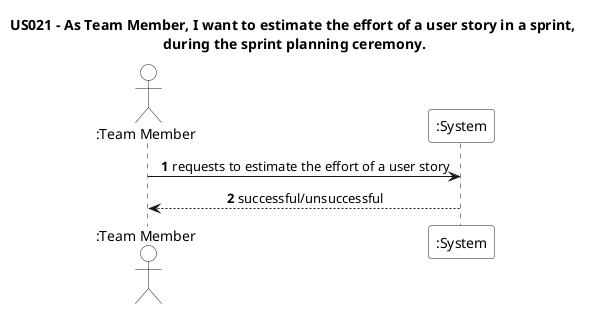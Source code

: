 @startuml

skinparam sequenceMessageAlign center
autonumber
title US021 - As Team Member, I want to estimate the effort of a user story in a sprint, \nduring the sprint planning ceremony.
actor ":Team Member" as TeamMember #white
participant ":System" as System #white

TeamMember -> System: requests to estimate the effort of a user story
TeamMember <-- System: successful/unsuccessful

@enduml